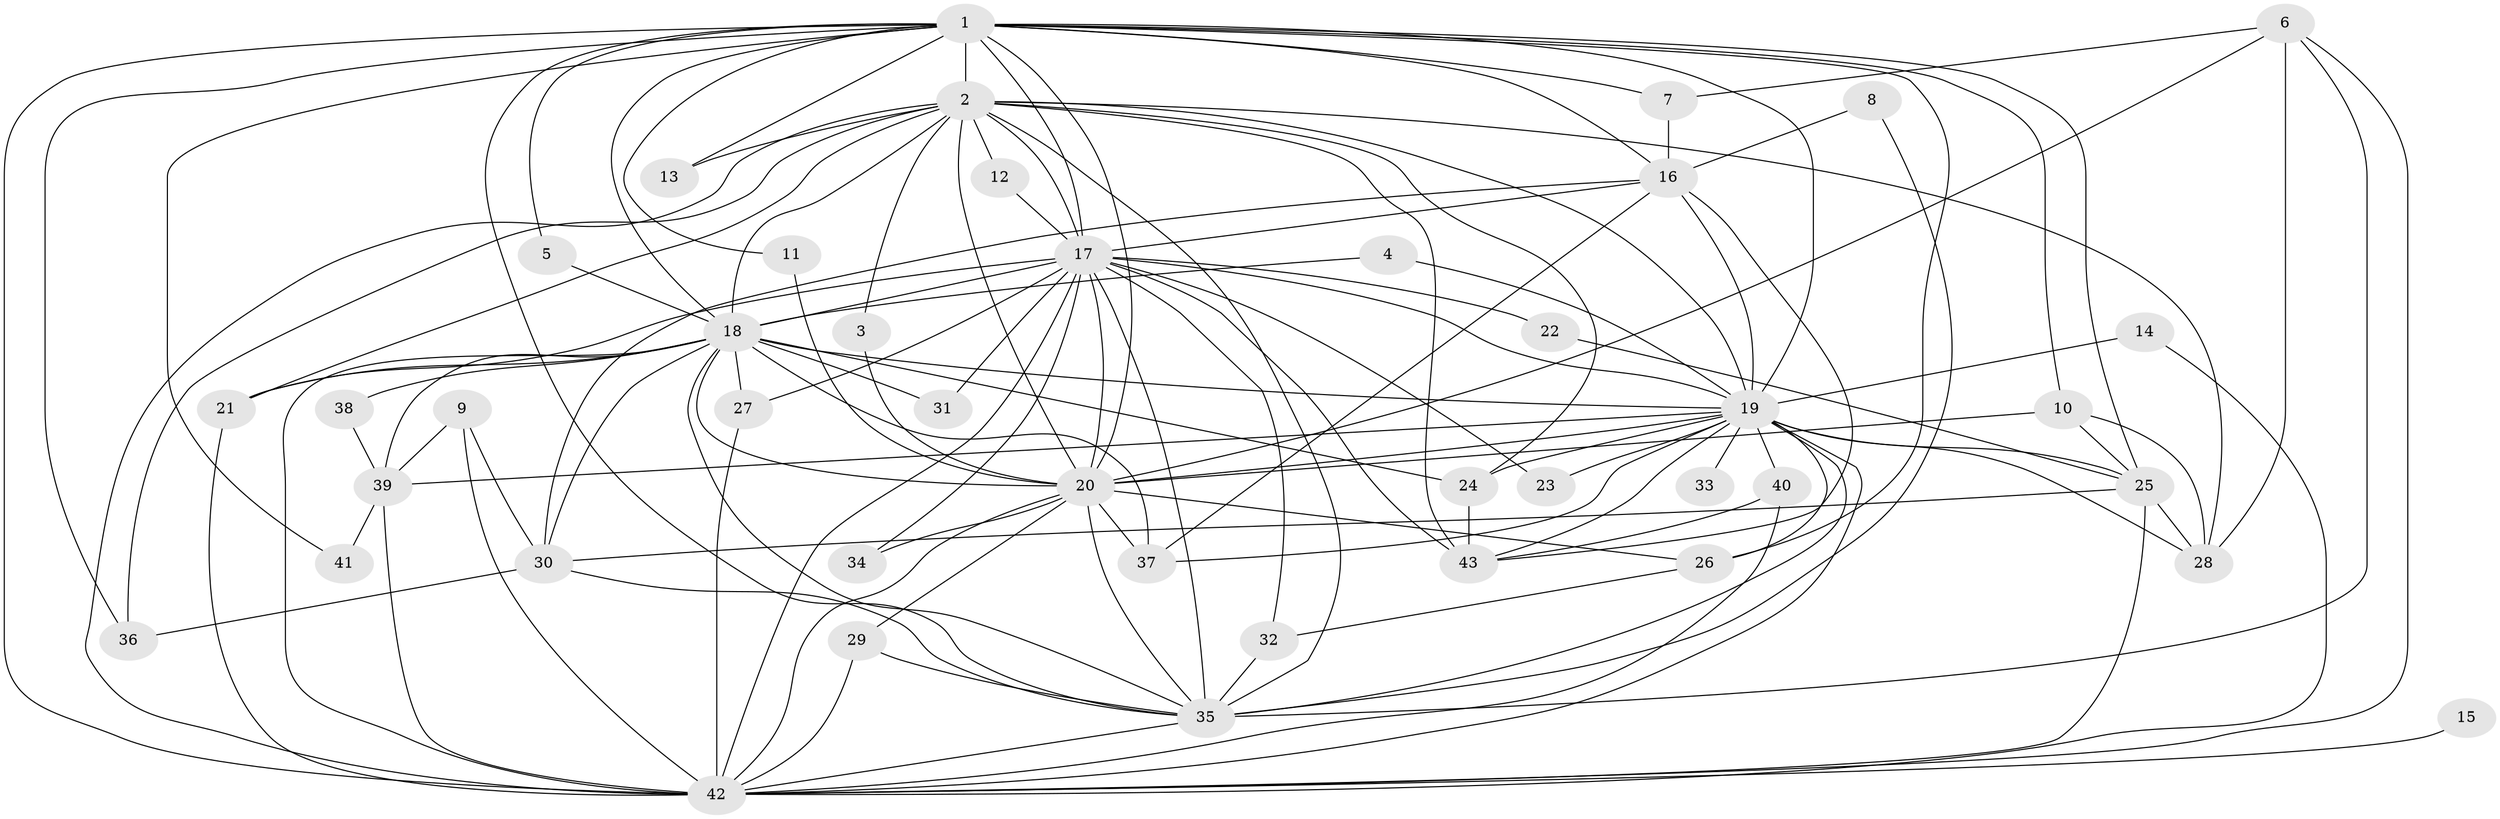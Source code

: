 // original degree distribution, {15: 0.023529411764705882, 16: 0.011764705882352941, 22: 0.011764705882352941, 14: 0.011764705882352941, 19: 0.011764705882352941, 20: 0.011764705882352941, 27: 0.011764705882352941, 13: 0.011764705882352941, 18: 0.011764705882352941, 7: 0.047058823529411764, 3: 0.23529411764705882, 2: 0.4823529411764706, 4: 0.10588235294117647, 5: 0.011764705882352941}
// Generated by graph-tools (version 1.1) at 2025/49/03/09/25 03:49:42]
// undirected, 43 vertices, 122 edges
graph export_dot {
graph [start="1"]
  node [color=gray90,style=filled];
  1;
  2;
  3;
  4;
  5;
  6;
  7;
  8;
  9;
  10;
  11;
  12;
  13;
  14;
  15;
  16;
  17;
  18;
  19;
  20;
  21;
  22;
  23;
  24;
  25;
  26;
  27;
  28;
  29;
  30;
  31;
  32;
  33;
  34;
  35;
  36;
  37;
  38;
  39;
  40;
  41;
  42;
  43;
  1 -- 2 [weight=4.0];
  1 -- 5 [weight=1.0];
  1 -- 7 [weight=1.0];
  1 -- 10 [weight=1.0];
  1 -- 11 [weight=1.0];
  1 -- 13 [weight=1.0];
  1 -- 16 [weight=1.0];
  1 -- 17 [weight=2.0];
  1 -- 18 [weight=2.0];
  1 -- 19 [weight=2.0];
  1 -- 20 [weight=2.0];
  1 -- 25 [weight=1.0];
  1 -- 26 [weight=1.0];
  1 -- 35 [weight=2.0];
  1 -- 36 [weight=1.0];
  1 -- 41 [weight=2.0];
  1 -- 42 [weight=3.0];
  2 -- 3 [weight=1.0];
  2 -- 12 [weight=1.0];
  2 -- 13 [weight=1.0];
  2 -- 17 [weight=2.0];
  2 -- 18 [weight=2.0];
  2 -- 19 [weight=2.0];
  2 -- 20 [weight=2.0];
  2 -- 21 [weight=1.0];
  2 -- 24 [weight=2.0];
  2 -- 28 [weight=1.0];
  2 -- 35 [weight=2.0];
  2 -- 36 [weight=1.0];
  2 -- 42 [weight=2.0];
  2 -- 43 [weight=2.0];
  3 -- 20 [weight=1.0];
  4 -- 18 [weight=1.0];
  4 -- 19 [weight=1.0];
  5 -- 18 [weight=1.0];
  6 -- 7 [weight=1.0];
  6 -- 20 [weight=1.0];
  6 -- 28 [weight=1.0];
  6 -- 35 [weight=1.0];
  6 -- 42 [weight=1.0];
  7 -- 16 [weight=1.0];
  8 -- 16 [weight=1.0];
  8 -- 35 [weight=1.0];
  9 -- 30 [weight=1.0];
  9 -- 39 [weight=1.0];
  9 -- 42 [weight=1.0];
  10 -- 20 [weight=1.0];
  10 -- 25 [weight=1.0];
  10 -- 28 [weight=1.0];
  11 -- 20 [weight=1.0];
  12 -- 17 [weight=1.0];
  14 -- 19 [weight=1.0];
  14 -- 42 [weight=1.0];
  15 -- 42 [weight=1.0];
  16 -- 17 [weight=1.0];
  16 -- 19 [weight=1.0];
  16 -- 30 [weight=1.0];
  16 -- 37 [weight=1.0];
  16 -- 43 [weight=1.0];
  17 -- 18 [weight=1.0];
  17 -- 19 [weight=1.0];
  17 -- 20 [weight=1.0];
  17 -- 21 [weight=2.0];
  17 -- 22 [weight=1.0];
  17 -- 23 [weight=1.0];
  17 -- 27 [weight=2.0];
  17 -- 31 [weight=1.0];
  17 -- 32 [weight=1.0];
  17 -- 34 [weight=1.0];
  17 -- 35 [weight=1.0];
  17 -- 42 [weight=1.0];
  17 -- 43 [weight=1.0];
  18 -- 19 [weight=1.0];
  18 -- 20 [weight=2.0];
  18 -- 21 [weight=1.0];
  18 -- 24 [weight=1.0];
  18 -- 27 [weight=1.0];
  18 -- 30 [weight=1.0];
  18 -- 31 [weight=1.0];
  18 -- 35 [weight=1.0];
  18 -- 37 [weight=1.0];
  18 -- 38 [weight=1.0];
  18 -- 39 [weight=1.0];
  18 -- 42 [weight=1.0];
  19 -- 20 [weight=1.0];
  19 -- 23 [weight=1.0];
  19 -- 24 [weight=1.0];
  19 -- 25 [weight=1.0];
  19 -- 26 [weight=1.0];
  19 -- 28 [weight=1.0];
  19 -- 33 [weight=1.0];
  19 -- 35 [weight=2.0];
  19 -- 37 [weight=1.0];
  19 -- 39 [weight=2.0];
  19 -- 40 [weight=1.0];
  19 -- 42 [weight=1.0];
  19 -- 43 [weight=1.0];
  20 -- 26 [weight=1.0];
  20 -- 29 [weight=1.0];
  20 -- 34 [weight=1.0];
  20 -- 35 [weight=1.0];
  20 -- 37 [weight=1.0];
  20 -- 42 [weight=1.0];
  21 -- 42 [weight=1.0];
  22 -- 25 [weight=1.0];
  24 -- 43 [weight=1.0];
  25 -- 28 [weight=1.0];
  25 -- 30 [weight=1.0];
  25 -- 42 [weight=1.0];
  26 -- 32 [weight=1.0];
  27 -- 42 [weight=2.0];
  29 -- 35 [weight=1.0];
  29 -- 42 [weight=1.0];
  30 -- 35 [weight=1.0];
  30 -- 36 [weight=1.0];
  32 -- 35 [weight=1.0];
  35 -- 42 [weight=1.0];
  38 -- 39 [weight=1.0];
  39 -- 41 [weight=1.0];
  39 -- 42 [weight=1.0];
  40 -- 42 [weight=1.0];
  40 -- 43 [weight=1.0];
}
